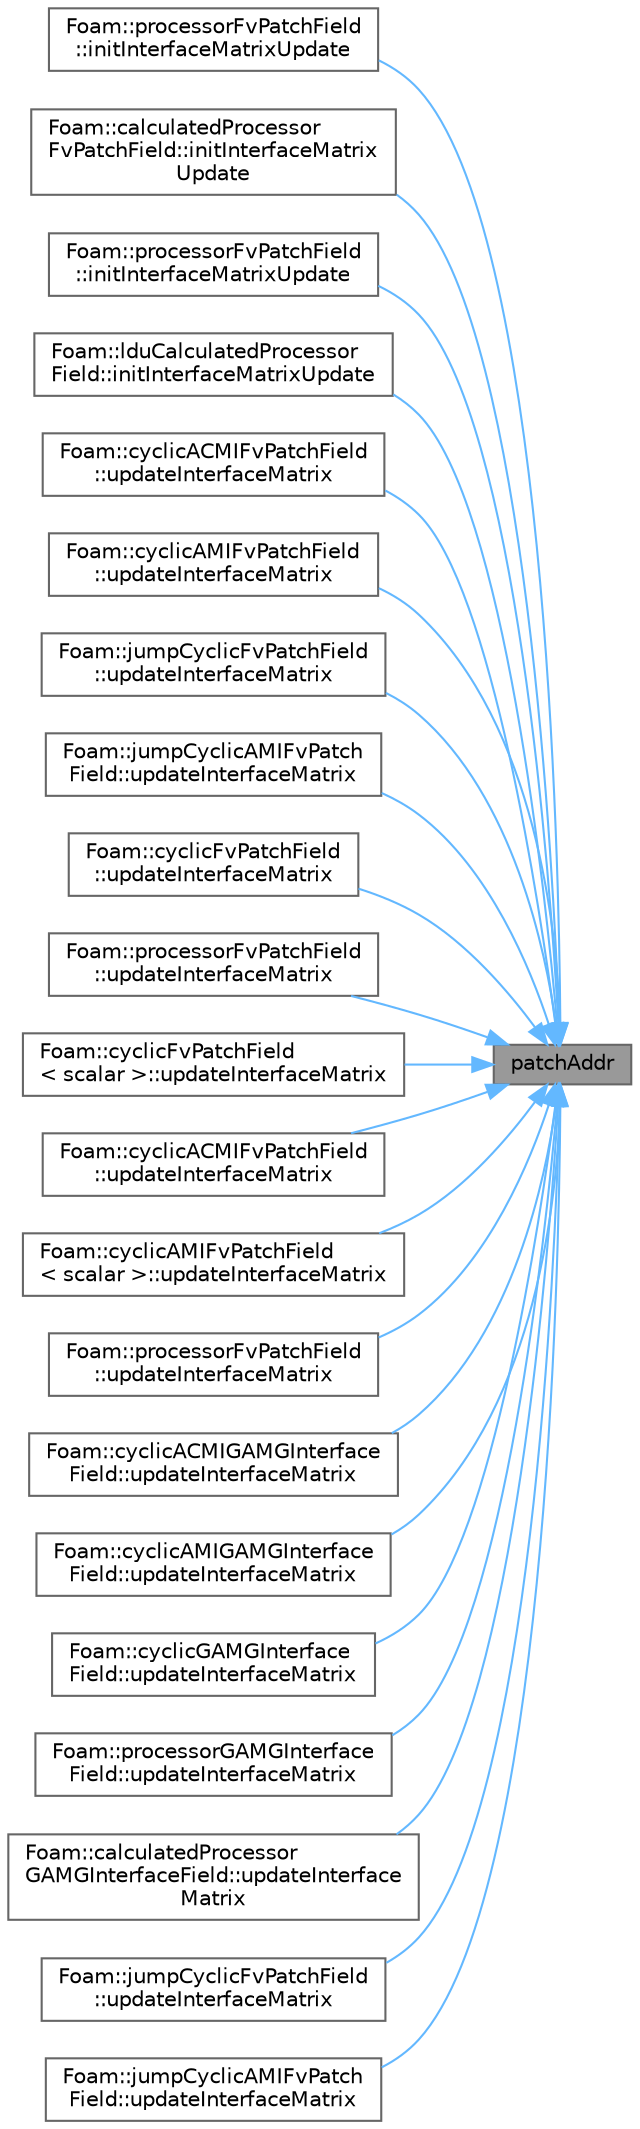 digraph "patchAddr"
{
 // LATEX_PDF_SIZE
  bgcolor="transparent";
  edge [fontname=Helvetica,fontsize=10,labelfontname=Helvetica,labelfontsize=10];
  node [fontname=Helvetica,fontsize=10,shape=box,height=0.2,width=0.4];
  rankdir="RL";
  Node1 [id="Node000001",label="patchAddr",height=0.2,width=0.4,color="gray40", fillcolor="grey60", style="filled", fontcolor="black",tooltip=" "];
  Node1 -> Node2 [id="edge1_Node000001_Node000002",dir="back",color="steelblue1",style="solid",tooltip=" "];
  Node2 [id="Node000002",label="Foam::processorFvPatchField\l::initInterfaceMatrixUpdate",height=0.2,width=0.4,color="grey40", fillcolor="white", style="filled",URL="$classFoam_1_1processorFvPatchField.html#a4754d61e5d2f16639d626df39704a63b",tooltip=" "];
  Node1 -> Node3 [id="edge2_Node000001_Node000003",dir="back",color="steelblue1",style="solid",tooltip=" "];
  Node3 [id="Node000003",label="Foam::calculatedProcessor\lFvPatchField::initInterfaceMatrix\lUpdate",height=0.2,width=0.4,color="grey40", fillcolor="white", style="filled",URL="$classFoam_1_1calculatedProcessorFvPatchField.html#a202fc6302e594b02bed6e65f27b2d41f",tooltip=" "];
  Node1 -> Node4 [id="edge3_Node000001_Node000004",dir="back",color="steelblue1",style="solid",tooltip=" "];
  Node4 [id="Node000004",label="Foam::processorFvPatchField\l::initInterfaceMatrixUpdate",height=0.2,width=0.4,color="grey40", fillcolor="white", style="filled",URL="$classFoam_1_1processorFvPatchField.html#a202fc6302e594b02bed6e65f27b2d41f",tooltip=" "];
  Node1 -> Node5 [id="edge4_Node000001_Node000005",dir="back",color="steelblue1",style="solid",tooltip=" "];
  Node5 [id="Node000005",label="Foam::lduCalculatedProcessor\lField::initInterfaceMatrixUpdate",height=0.2,width=0.4,color="grey40", fillcolor="white", style="filled",URL="$classFoam_1_1lduCalculatedProcessorField.html#a202fc6302e594b02bed6e65f27b2d41f",tooltip=" "];
  Node1 -> Node6 [id="edge5_Node000001_Node000006",dir="back",color="steelblue1",style="solid",tooltip=" "];
  Node6 [id="Node000006",label="Foam::cyclicACMIFvPatchField\l::updateInterfaceMatrix",height=0.2,width=0.4,color="grey40", fillcolor="white", style="filled",URL="$classFoam_1_1cyclicACMIFvPatchField.html#aa066657d02cdc9950b605c6986bb8c9a",tooltip=" "];
  Node1 -> Node7 [id="edge6_Node000001_Node000007",dir="back",color="steelblue1",style="solid",tooltip=" "];
  Node7 [id="Node000007",label="Foam::cyclicAMIFvPatchField\l::updateInterfaceMatrix",height=0.2,width=0.4,color="grey40", fillcolor="white", style="filled",URL="$classFoam_1_1cyclicAMIFvPatchField.html#aa066657d02cdc9950b605c6986bb8c9a",tooltip=" "];
  Node1 -> Node8 [id="edge7_Node000001_Node000008",dir="back",color="steelblue1",style="solid",tooltip=" "];
  Node8 [id="Node000008",label="Foam::jumpCyclicFvPatchField\l::updateInterfaceMatrix",height=0.2,width=0.4,color="grey40", fillcolor="white", style="filled",URL="$classFoam_1_1jumpCyclicFvPatchField.html#aa066657d02cdc9950b605c6986bb8c9a",tooltip=" "];
  Node1 -> Node9 [id="edge8_Node000001_Node000009",dir="back",color="steelblue1",style="solid",tooltip=" "];
  Node9 [id="Node000009",label="Foam::jumpCyclicAMIFvPatch\lField::updateInterfaceMatrix",height=0.2,width=0.4,color="grey40", fillcolor="white", style="filled",URL="$classFoam_1_1jumpCyclicAMIFvPatchField.html#aa066657d02cdc9950b605c6986bb8c9a",tooltip=" "];
  Node1 -> Node10 [id="edge9_Node000001_Node000010",dir="back",color="steelblue1",style="solid",tooltip=" "];
  Node10 [id="Node000010",label="Foam::cyclicFvPatchField\l::updateInterfaceMatrix",height=0.2,width=0.4,color="grey40", fillcolor="white", style="filled",URL="$classFoam_1_1cyclicFvPatchField.html#af7cb05111de5ee07d15a70b7593aafcc",tooltip=" "];
  Node1 -> Node11 [id="edge10_Node000001_Node000011",dir="back",color="steelblue1",style="solid",tooltip=" "];
  Node11 [id="Node000011",label="Foam::processorFvPatchField\l::updateInterfaceMatrix",height=0.2,width=0.4,color="grey40", fillcolor="white", style="filled",URL="$classFoam_1_1processorFvPatchField.html#af7cb05111de5ee07d15a70b7593aafcc",tooltip=" "];
  Node1 -> Node12 [id="edge11_Node000001_Node000012",dir="back",color="steelblue1",style="solid",tooltip=" "];
  Node12 [id="Node000012",label="Foam::cyclicFvPatchField\l\< scalar \>::updateInterfaceMatrix",height=0.2,width=0.4,color="grey40", fillcolor="white", style="filled",URL="$classFoam_1_1cyclicFvPatchField.html#a3bd1e31024772fd507dde7a7ca9bacdf",tooltip=" "];
  Node1 -> Node13 [id="edge12_Node000001_Node000013",dir="back",color="steelblue1",style="solid",tooltip=" "];
  Node13 [id="Node000013",label="Foam::cyclicACMIFvPatchField\l::updateInterfaceMatrix",height=0.2,width=0.4,color="grey40", fillcolor="white", style="filled",URL="$classFoam_1_1cyclicACMIFvPatchField.html#a3bd1e31024772fd507dde7a7ca9bacdf",tooltip=" "];
  Node1 -> Node14 [id="edge13_Node000001_Node000014",dir="back",color="steelblue1",style="solid",tooltip=" "];
  Node14 [id="Node000014",label="Foam::cyclicAMIFvPatchField\l\< scalar \>::updateInterfaceMatrix",height=0.2,width=0.4,color="grey40", fillcolor="white", style="filled",URL="$classFoam_1_1cyclicAMIFvPatchField.html#a3bd1e31024772fd507dde7a7ca9bacdf",tooltip=" "];
  Node1 -> Node15 [id="edge14_Node000001_Node000015",dir="back",color="steelblue1",style="solid",tooltip=" "];
  Node15 [id="Node000015",label="Foam::processorFvPatchField\l::updateInterfaceMatrix",height=0.2,width=0.4,color="grey40", fillcolor="white", style="filled",URL="$classFoam_1_1processorFvPatchField.html#a3bd1e31024772fd507dde7a7ca9bacdf",tooltip=" "];
  Node1 -> Node16 [id="edge15_Node000001_Node000016",dir="back",color="steelblue1",style="solid",tooltip=" "];
  Node16 [id="Node000016",label="Foam::cyclicACMIGAMGInterface\lField::updateInterfaceMatrix",height=0.2,width=0.4,color="grey40", fillcolor="white", style="filled",URL="$classFoam_1_1cyclicACMIGAMGInterfaceField.html#a3bd1e31024772fd507dde7a7ca9bacdf",tooltip=" "];
  Node1 -> Node17 [id="edge16_Node000001_Node000017",dir="back",color="steelblue1",style="solid",tooltip=" "];
  Node17 [id="Node000017",label="Foam::cyclicAMIGAMGInterface\lField::updateInterfaceMatrix",height=0.2,width=0.4,color="grey40", fillcolor="white", style="filled",URL="$classFoam_1_1cyclicAMIGAMGInterfaceField.html#a3bd1e31024772fd507dde7a7ca9bacdf",tooltip=" "];
  Node1 -> Node18 [id="edge17_Node000001_Node000018",dir="back",color="steelblue1",style="solid",tooltip=" "];
  Node18 [id="Node000018",label="Foam::cyclicGAMGInterface\lField::updateInterfaceMatrix",height=0.2,width=0.4,color="grey40", fillcolor="white", style="filled",URL="$classFoam_1_1cyclicGAMGInterfaceField.html#a3bd1e31024772fd507dde7a7ca9bacdf",tooltip=" "];
  Node1 -> Node19 [id="edge18_Node000001_Node000019",dir="back",color="steelblue1",style="solid",tooltip=" "];
  Node19 [id="Node000019",label="Foam::processorGAMGInterface\lField::updateInterfaceMatrix",height=0.2,width=0.4,color="grey40", fillcolor="white", style="filled",URL="$classFoam_1_1processorGAMGInterfaceField.html#a3bd1e31024772fd507dde7a7ca9bacdf",tooltip=" "];
  Node1 -> Node20 [id="edge19_Node000001_Node000020",dir="back",color="steelblue1",style="solid",tooltip=" "];
  Node20 [id="Node000020",label="Foam::calculatedProcessor\lGAMGInterfaceField::updateInterface\lMatrix",height=0.2,width=0.4,color="grey40", fillcolor="white", style="filled",URL="$classFoam_1_1calculatedProcessorGAMGInterfaceField.html#a3bd1e31024772fd507dde7a7ca9bacdf",tooltip=" "];
  Node1 -> Node21 [id="edge20_Node000001_Node000021",dir="back",color="steelblue1",style="solid",tooltip=" "];
  Node21 [id="Node000021",label="Foam::jumpCyclicFvPatchField\l::updateInterfaceMatrix",height=0.2,width=0.4,color="grey40", fillcolor="white", style="filled",URL="$classFoam_1_1jumpCyclicFvPatchField.html#af400346bec8cd311fe4f7ea6a2a6aee2",tooltip=" "];
  Node1 -> Node22 [id="edge21_Node000001_Node000022",dir="back",color="steelblue1",style="solid",tooltip=" "];
  Node22 [id="Node000022",label="Foam::jumpCyclicAMIFvPatch\lField::updateInterfaceMatrix",height=0.2,width=0.4,color="grey40", fillcolor="white", style="filled",URL="$classFoam_1_1jumpCyclicAMIFvPatchField.html#af400346bec8cd311fe4f7ea6a2a6aee2",tooltip=" "];
}
